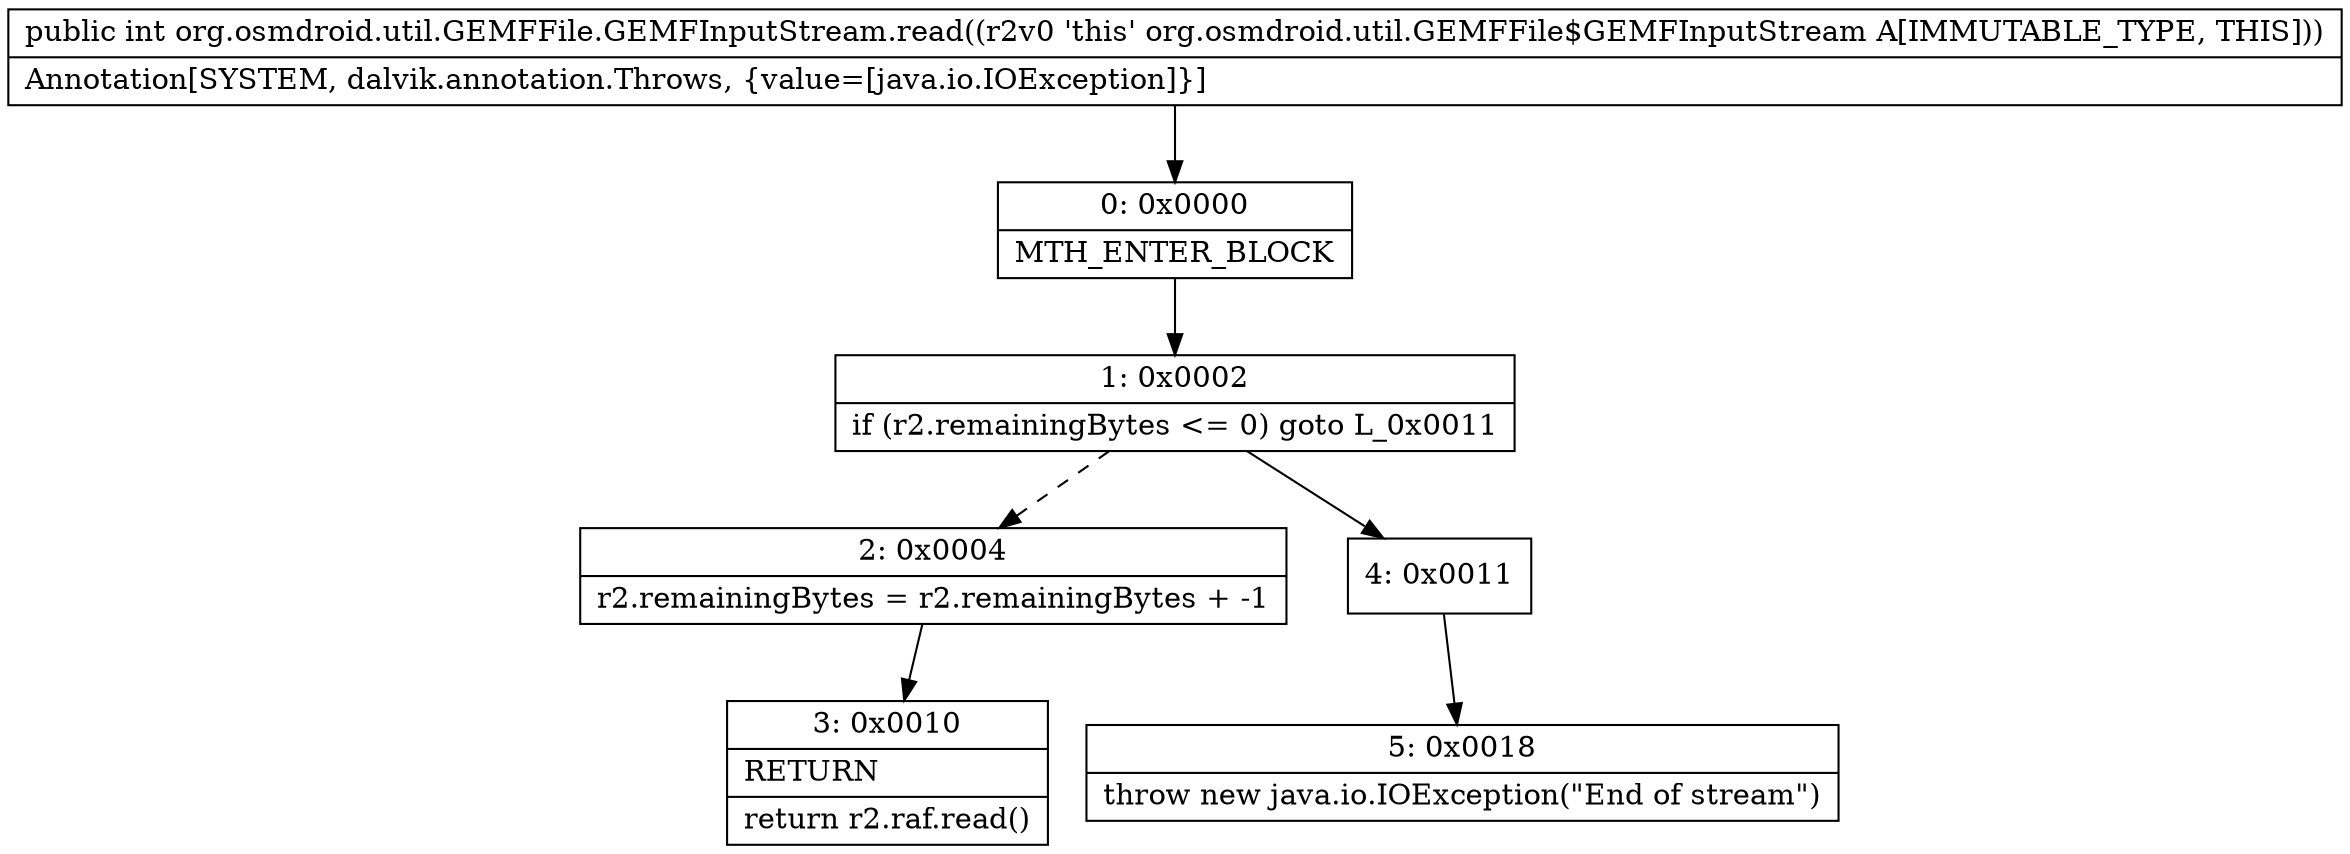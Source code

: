 digraph "CFG fororg.osmdroid.util.GEMFFile.GEMFInputStream.read()I" {
Node_0 [shape=record,label="{0\:\ 0x0000|MTH_ENTER_BLOCK\l}"];
Node_1 [shape=record,label="{1\:\ 0x0002|if (r2.remainingBytes \<= 0) goto L_0x0011\l}"];
Node_2 [shape=record,label="{2\:\ 0x0004|r2.remainingBytes = r2.remainingBytes + \-1\l}"];
Node_3 [shape=record,label="{3\:\ 0x0010|RETURN\l|return r2.raf.read()\l}"];
Node_4 [shape=record,label="{4\:\ 0x0011}"];
Node_5 [shape=record,label="{5\:\ 0x0018|throw new java.io.IOException(\"End of stream\")\l}"];
MethodNode[shape=record,label="{public int org.osmdroid.util.GEMFFile.GEMFInputStream.read((r2v0 'this' org.osmdroid.util.GEMFFile$GEMFInputStream A[IMMUTABLE_TYPE, THIS]))  | Annotation[SYSTEM, dalvik.annotation.Throws, \{value=[java.io.IOException]\}]\l}"];
MethodNode -> Node_0;
Node_0 -> Node_1;
Node_1 -> Node_2[style=dashed];
Node_1 -> Node_4;
Node_2 -> Node_3;
Node_4 -> Node_5;
}

